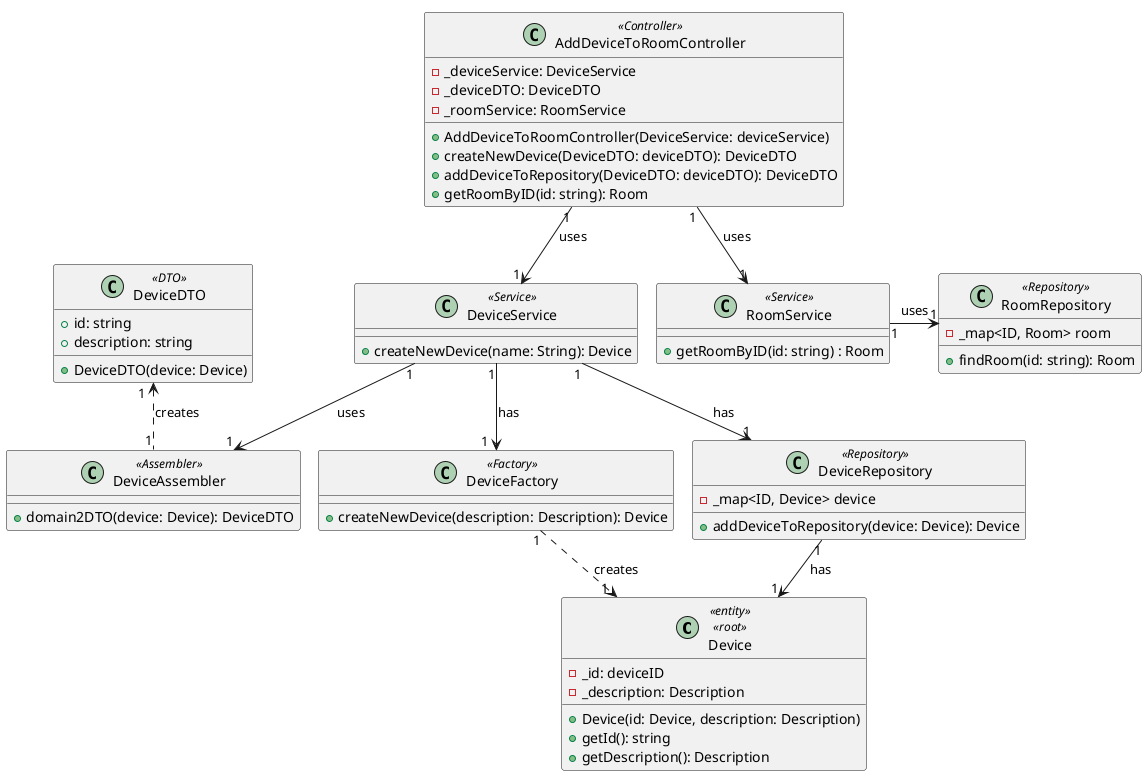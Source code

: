 @startuml
!pragma layout smetana

class Device<<entity>> <<root>> {
  - _id: deviceID
  - _description: Description
  + Device(id: Device, description: Description)
  + getId(): string
  + getDescription(): Description
  }

class DeviceFactory<<Factory>> {
  + createNewDevice(description: Description): Device
  }

class DeviceRepository<<Repository>> {
  - _map<ID, Device> device
  + addDeviceToRepository(device: Device): Device
  }
class DeviceService<<Service>> {
  + createNewDevice(name: String): Device
  }

 class RoomService<<Service>> {
  + getRoomByID(id: string) : Room
  }

class RoomRepository<<Repository>> {
  - _map<ID, Room> room
  + findRoom(id: string): Room
  }

class AddDeviceToRoomController<<Controller>> {
  - _deviceService: DeviceService
  - _deviceDTO: DeviceDTO
  - _roomService: RoomService
  + AddDeviceToRoomController(DeviceService: deviceService)
  + createNewDevice(DeviceDTO: deviceDTO): DeviceDTO
  + addDeviceToRepository(DeviceDTO: deviceDTO): DeviceDTO
  + getRoomByID(id: string): Room
  }
class DeviceDTO<<DTO>> {
+ id: string
+ description: string
+ DeviceDTO(device: Device)
}
class DeviceAssembler<<Assembler>> {
  + domain2DTO(device: Device): DeviceDTO
  }


DeviceRepository "1" -down-> "1" Device: has
DeviceService "1"-down->"1  " DeviceFactory: has
DeviceService "1"-down->"1" DeviceRepository: has
DeviceService "1"-down->"1" DeviceAssembler: uses
RoomService "1"-right->"1" RoomRepository: uses
DeviceFactory "1".down.>"1  " Device: creates
AddDeviceToRoomController "1"-down->"1" DeviceService: uses
AddDeviceToRoomController "1"-down->"1" RoomService: uses
DeviceAssembler "1".up.> "1  " DeviceDTO: creates




@enduml